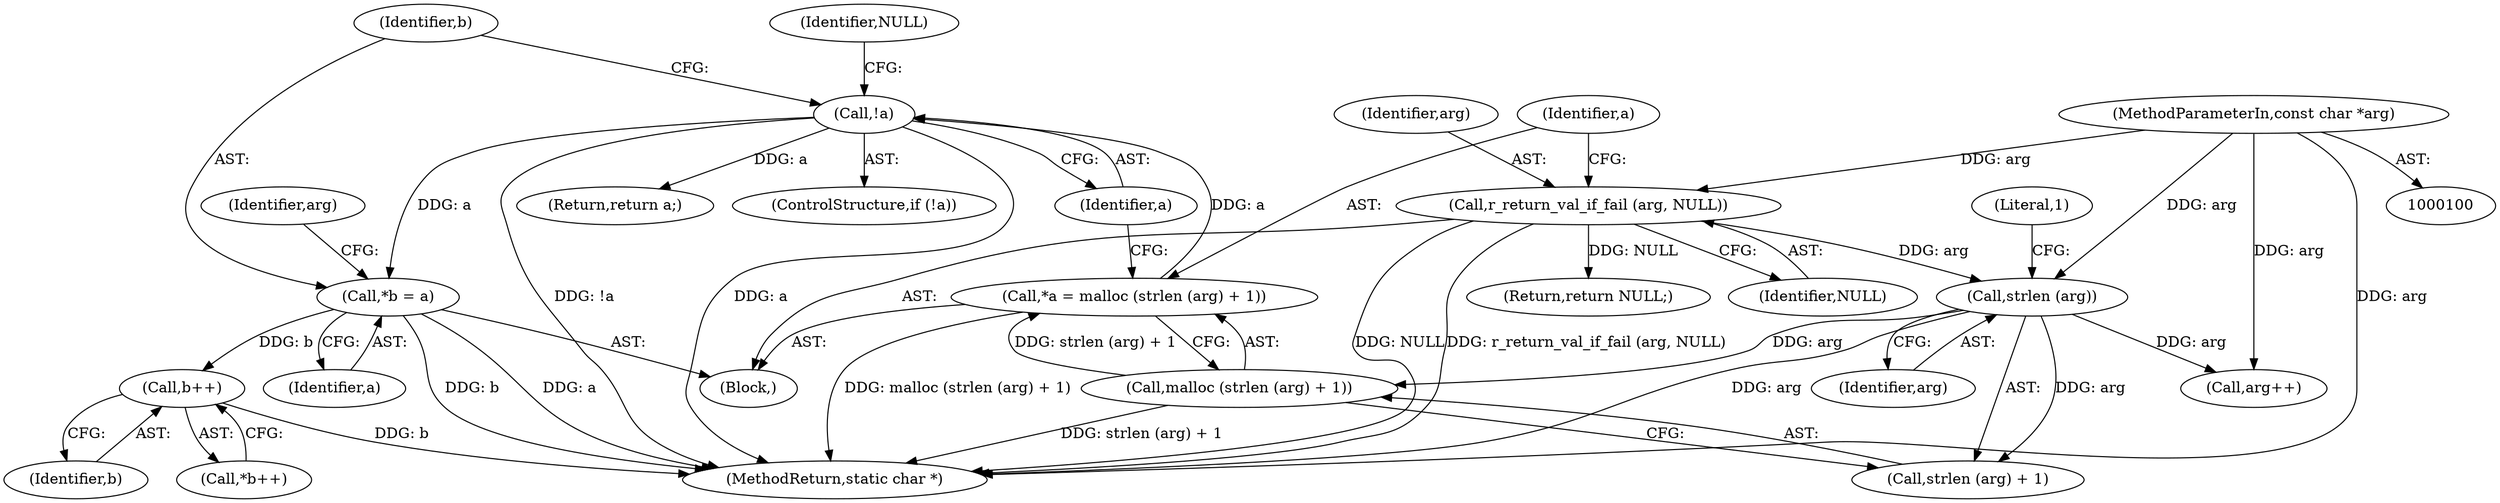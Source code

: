 digraph "0_radare2_5411543a310a470b1257fb93273cdd6e8dfcb3af_0@pointer" {
"1000121" [label="(Call,*b = a)"];
"1000115" [label="(Call,!a)"];
"1000107" [label="(Call,*a = malloc (strlen (arg) + 1))"];
"1000109" [label="(Call,malloc (strlen (arg) + 1))"];
"1000111" [label="(Call,strlen (arg))"];
"1000103" [label="(Call,r_return_val_if_fail (arg, NULL))"];
"1000101" [label="(MethodParameterIn,const char *arg)"];
"1000146" [label="(Call,b++)"];
"1000126" [label="(Identifier,arg)"];
"1000122" [label="(Identifier,b)"];
"1000104" [label="(Identifier,arg)"];
"1000111" [label="(Call,strlen (arg))"];
"1000109" [label="(Call,malloc (strlen (arg) + 1))"];
"1000110" [label="(Call,strlen (arg) + 1)"];
"1000113" [label="(Literal,1)"];
"1000156" [label="(Return,return a;)"];
"1000119" [label="(Identifier,NULL)"];
"1000101" [label="(MethodParameterIn,const char *arg)"];
"1000118" [label="(Return,return NULL;)"];
"1000108" [label="(Identifier,a)"];
"1000147" [label="(Identifier,b)"];
"1000146" [label="(Call,b++)"];
"1000107" [label="(Call,*a = malloc (strlen (arg) + 1))"];
"1000112" [label="(Identifier,arg)"];
"1000103" [label="(Call,r_return_val_if_fail (arg, NULL))"];
"1000102" [label="(Block,)"];
"1000116" [label="(Identifier,a)"];
"1000115" [label="(Call,!a)"];
"1000114" [label="(ControlStructure,if (!a))"];
"1000145" [label="(Call,*b++)"];
"1000150" [label="(Call,arg++)"];
"1000105" [label="(Identifier,NULL)"];
"1000158" [label="(MethodReturn,static char *)"];
"1000121" [label="(Call,*b = a)"];
"1000123" [label="(Identifier,a)"];
"1000121" -> "1000102"  [label="AST: "];
"1000121" -> "1000123"  [label="CFG: "];
"1000122" -> "1000121"  [label="AST: "];
"1000123" -> "1000121"  [label="AST: "];
"1000126" -> "1000121"  [label="CFG: "];
"1000121" -> "1000158"  [label="DDG: a"];
"1000121" -> "1000158"  [label="DDG: b"];
"1000115" -> "1000121"  [label="DDG: a"];
"1000121" -> "1000146"  [label="DDG: b"];
"1000115" -> "1000114"  [label="AST: "];
"1000115" -> "1000116"  [label="CFG: "];
"1000116" -> "1000115"  [label="AST: "];
"1000119" -> "1000115"  [label="CFG: "];
"1000122" -> "1000115"  [label="CFG: "];
"1000115" -> "1000158"  [label="DDG: !a"];
"1000115" -> "1000158"  [label="DDG: a"];
"1000107" -> "1000115"  [label="DDG: a"];
"1000115" -> "1000156"  [label="DDG: a"];
"1000107" -> "1000102"  [label="AST: "];
"1000107" -> "1000109"  [label="CFG: "];
"1000108" -> "1000107"  [label="AST: "];
"1000109" -> "1000107"  [label="AST: "];
"1000116" -> "1000107"  [label="CFG: "];
"1000107" -> "1000158"  [label="DDG: malloc (strlen (arg) + 1)"];
"1000109" -> "1000107"  [label="DDG: strlen (arg) + 1"];
"1000109" -> "1000110"  [label="CFG: "];
"1000110" -> "1000109"  [label="AST: "];
"1000109" -> "1000158"  [label="DDG: strlen (arg) + 1"];
"1000111" -> "1000109"  [label="DDG: arg"];
"1000111" -> "1000110"  [label="AST: "];
"1000111" -> "1000112"  [label="CFG: "];
"1000112" -> "1000111"  [label="AST: "];
"1000113" -> "1000111"  [label="CFG: "];
"1000111" -> "1000158"  [label="DDG: arg"];
"1000111" -> "1000110"  [label="DDG: arg"];
"1000103" -> "1000111"  [label="DDG: arg"];
"1000101" -> "1000111"  [label="DDG: arg"];
"1000111" -> "1000150"  [label="DDG: arg"];
"1000103" -> "1000102"  [label="AST: "];
"1000103" -> "1000105"  [label="CFG: "];
"1000104" -> "1000103"  [label="AST: "];
"1000105" -> "1000103"  [label="AST: "];
"1000108" -> "1000103"  [label="CFG: "];
"1000103" -> "1000158"  [label="DDG: NULL"];
"1000103" -> "1000158"  [label="DDG: r_return_val_if_fail (arg, NULL)"];
"1000101" -> "1000103"  [label="DDG: arg"];
"1000103" -> "1000118"  [label="DDG: NULL"];
"1000101" -> "1000100"  [label="AST: "];
"1000101" -> "1000158"  [label="DDG: arg"];
"1000101" -> "1000150"  [label="DDG: arg"];
"1000146" -> "1000145"  [label="AST: "];
"1000146" -> "1000147"  [label="CFG: "];
"1000147" -> "1000146"  [label="AST: "];
"1000145" -> "1000146"  [label="CFG: "];
"1000146" -> "1000158"  [label="DDG: b"];
}
